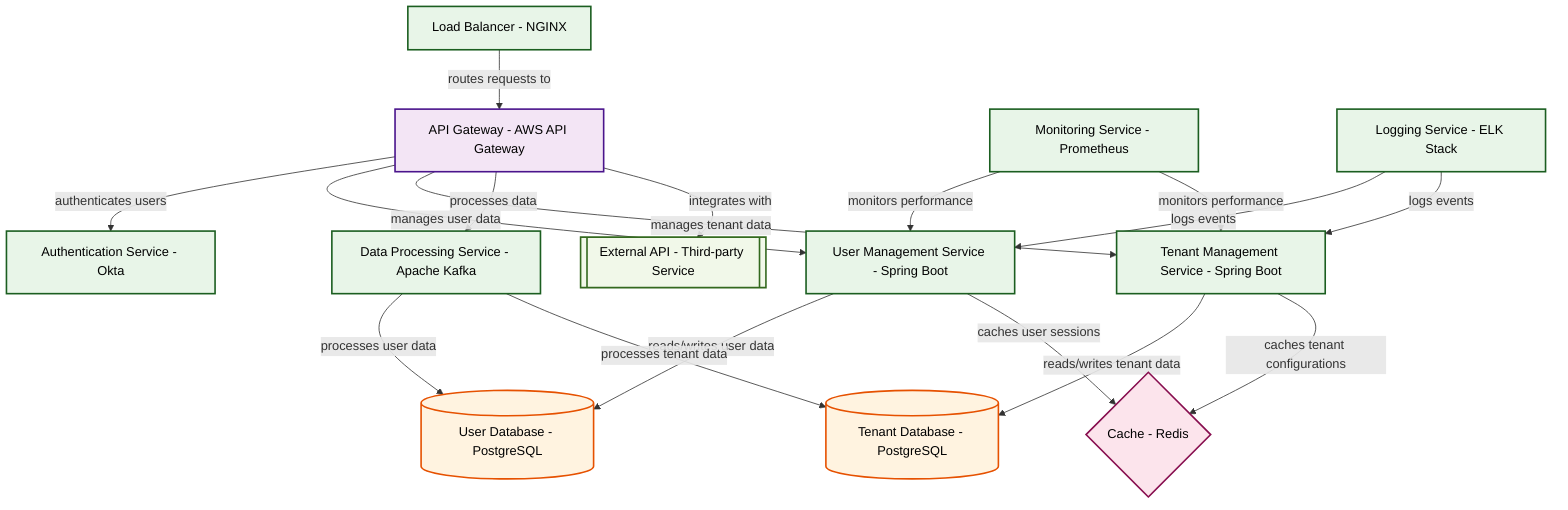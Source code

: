graph TB

    %% Professional Software Architecture Styling
    classDef userInterface fill:#e1f5fe,stroke:#01579b,stroke-width:2px,color:#000
    classDef apiLayer fill:#f3e5f5,stroke:#4a148c,stroke-width:2px,color:#000
    classDef service fill:#e8f5e8,stroke:#1b5e20,stroke-width:2px,color:#000
    classDef database fill:#fff3e0,stroke:#e65100,stroke-width:2px,color:#000
    classDef cache fill:#fce4ec,stroke:#880e4f,stroke-width:2px,color:#000
    classDef external fill:#f1f8e9,stroke:#33691e,stroke-width:2px,color:#000

    lb1[Load Balancer - NGINX]
    api_gateway[API Gateway - AWS API Gateway]
    auth_service[Authentication Service - Okta]
    user_service[User Management Service - Spring Boot]
    tenant_service[Tenant Management Service - Spring Boot]
    data_service[Data Processing Service - Apache Kafka]
    db1[(User Database - PostgreSQL)]
    db2[(Tenant Database - PostgreSQL)]
    cache{Cache - Redis}
    monitoring[Monitoring Service - Prometheus]
    logging[Logging Service - ELK Stack]
    external_api[[External API - Third-party Service]]

    lb1 -->|routes requests to| api_gateway
    api_gateway -->|authenticates users| auth_service
    api_gateway -->|manages user data| user_service
    api_gateway -->|manages tenant data| tenant_service
    api_gateway -->|processes data| data_service
    user_service -->|reads/writes user data| db1
    tenant_service -->|reads/writes tenant data| db2
    data_service -->|processes user data| db1
    data_service -->|processes tenant data| db2
    user_service -->|caches user sessions| cache
    tenant_service -->|caches tenant configurations| cache
    api_gateway -->|integrates with| external_api
    monitoring -->|monitors performance| user_service
    monitoring -->|monitors performance| tenant_service
    logging -->|logs events| user_service
    logging -->|logs events| tenant_service

    class lb1 service
    class api_gateway apiLayer
    class auth_service service
    class user_service service
    class tenant_service service
    class data_service service
    class db1 database
    class db2 database
    class cache cache
    class monitoring service
    class logging service
    class external_api external
